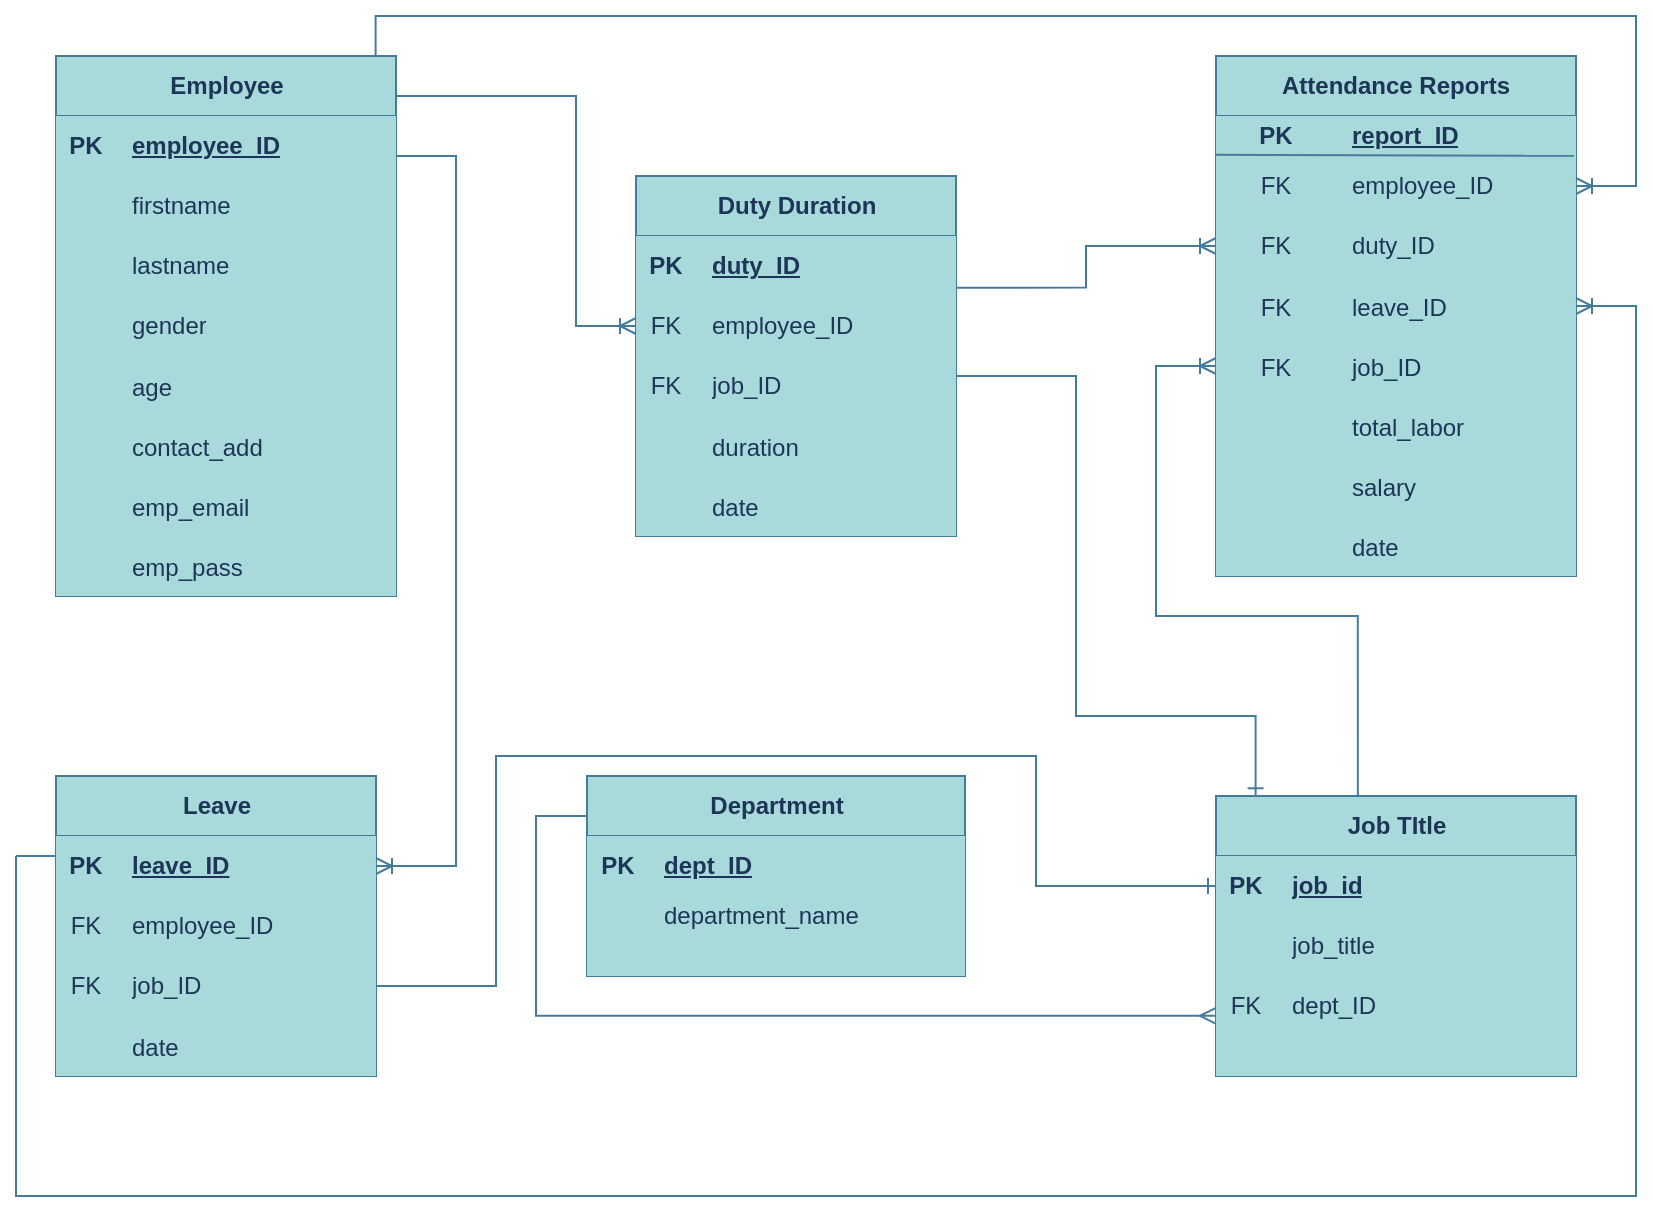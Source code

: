 <mxfile version="23.1.5" type="github">
  <diagram id="R2lEEEUBdFMjLlhIrx00" name="Page-1">
    <mxGraphModel dx="1290" dy="557" grid="1" gridSize="10" guides="1" tooltips="1" connect="1" arrows="1" fold="1" page="1" pageScale="1" pageWidth="850" pageHeight="1100" math="0" shadow="0" extFonts="Permanent Marker^https://fonts.googleapis.com/css?family=Permanent+Marker">
      <root>
        <mxCell id="0" />
        <mxCell id="1" parent="0" />
        <mxCell id="R7PA764vLQKFZpUxYxBT-1" value="Employee" style="shape=table;startSize=30;container=1;collapsible=1;childLayout=tableLayout;fixedRows=1;rowLines=0;fontStyle=1;align=center;resizeLast=1;html=1;fillColor=#A8DADC;strokeColor=#457B9D;labelBackgroundColor=none;fontColor=#1D3557;rounded=0;" parent="1" vertex="1">
          <mxGeometry x="40" y="80" width="170" height="270" as="geometry" />
        </mxCell>
        <mxCell id="R7PA764vLQKFZpUxYxBT-2" value="" style="shape=tableRow;horizontal=0;startSize=0;swimlaneHead=0;swimlaneBody=0;fillColor=#A8DADC;collapsible=0;dropTarget=0;points=[[0,0.5],[1,0.5]];portConstraint=eastwest;top=0;left=0;right=0;bottom=1;strokeColor=#457B9D;labelBackgroundColor=none;fontColor=#1D3557;rounded=0;" parent="R7PA764vLQKFZpUxYxBT-1" vertex="1">
          <mxGeometry y="30" width="170" height="30" as="geometry" />
        </mxCell>
        <mxCell id="R7PA764vLQKFZpUxYxBT-3" value="PK" style="shape=partialRectangle;connectable=0;fillColor=#A8DADC;top=0;left=0;bottom=0;right=0;fontStyle=1;overflow=hidden;whiteSpace=wrap;html=1;strokeColor=#457B9D;labelBackgroundColor=none;fontColor=#1D3557;rounded=0;" parent="R7PA764vLQKFZpUxYxBT-2" vertex="1">
          <mxGeometry width="30" height="30" as="geometry">
            <mxRectangle width="30" height="30" as="alternateBounds" />
          </mxGeometry>
        </mxCell>
        <mxCell id="R7PA764vLQKFZpUxYxBT-4" value="employee_ID" style="shape=partialRectangle;connectable=0;fillColor=#A8DADC;top=0;left=0;bottom=0;right=0;align=left;spacingLeft=6;fontStyle=5;overflow=hidden;whiteSpace=wrap;html=1;strokeColor=#457B9D;labelBackgroundColor=none;fontColor=#1D3557;rounded=0;" parent="R7PA764vLQKFZpUxYxBT-2" vertex="1">
          <mxGeometry x="30" width="140" height="30" as="geometry">
            <mxRectangle width="140" height="30" as="alternateBounds" />
          </mxGeometry>
        </mxCell>
        <mxCell id="R7PA764vLQKFZpUxYxBT-5" value="" style="shape=tableRow;horizontal=0;startSize=0;swimlaneHead=0;swimlaneBody=0;fillColor=#A8DADC;collapsible=0;dropTarget=0;points=[[0,0.5],[1,0.5]];portConstraint=eastwest;top=0;left=0;right=0;bottom=0;strokeColor=#457B9D;labelBackgroundColor=none;fontColor=#1D3557;rounded=0;" parent="R7PA764vLQKFZpUxYxBT-1" vertex="1">
          <mxGeometry y="60" width="170" height="30" as="geometry" />
        </mxCell>
        <mxCell id="R7PA764vLQKFZpUxYxBT-6" value="" style="shape=partialRectangle;connectable=0;fillColor=#A8DADC;top=0;left=0;bottom=0;right=0;editable=1;overflow=hidden;whiteSpace=wrap;html=1;strokeColor=#457B9D;labelBackgroundColor=none;fontColor=#1D3557;rounded=0;" parent="R7PA764vLQKFZpUxYxBT-5" vertex="1">
          <mxGeometry width="30" height="30" as="geometry">
            <mxRectangle width="30" height="30" as="alternateBounds" />
          </mxGeometry>
        </mxCell>
        <mxCell id="R7PA764vLQKFZpUxYxBT-7" value="firstname" style="shape=partialRectangle;connectable=0;fillColor=#A8DADC;top=0;left=0;bottom=0;right=0;align=left;spacingLeft=6;overflow=hidden;whiteSpace=wrap;html=1;strokeColor=#457B9D;labelBackgroundColor=none;fontColor=#1D3557;rounded=0;" parent="R7PA764vLQKFZpUxYxBT-5" vertex="1">
          <mxGeometry x="30" width="140" height="30" as="geometry">
            <mxRectangle width="140" height="30" as="alternateBounds" />
          </mxGeometry>
        </mxCell>
        <mxCell id="R7PA764vLQKFZpUxYxBT-8" value="" style="shape=tableRow;horizontal=0;startSize=0;swimlaneHead=0;swimlaneBody=0;fillColor=#A8DADC;collapsible=0;dropTarget=0;points=[[0,0.5],[1,0.5]];portConstraint=eastwest;top=0;left=0;right=0;bottom=0;strokeColor=#457B9D;labelBackgroundColor=none;fontColor=#1D3557;rounded=0;" parent="R7PA764vLQKFZpUxYxBT-1" vertex="1">
          <mxGeometry y="90" width="170" height="30" as="geometry" />
        </mxCell>
        <mxCell id="R7PA764vLQKFZpUxYxBT-9" value="" style="shape=partialRectangle;connectable=0;fillColor=#A8DADC;top=0;left=0;bottom=0;right=0;editable=1;overflow=hidden;whiteSpace=wrap;html=1;strokeColor=#457B9D;labelBackgroundColor=none;fontColor=#1D3557;rounded=0;" parent="R7PA764vLQKFZpUxYxBT-8" vertex="1">
          <mxGeometry width="30" height="30" as="geometry">
            <mxRectangle width="30" height="30" as="alternateBounds" />
          </mxGeometry>
        </mxCell>
        <mxCell id="R7PA764vLQKFZpUxYxBT-10" value="lastname" style="shape=partialRectangle;connectable=0;fillColor=#A8DADC;top=0;left=0;bottom=0;right=0;align=left;spacingLeft=6;overflow=hidden;whiteSpace=wrap;html=1;strokeColor=#457B9D;labelBackgroundColor=none;fontColor=#1D3557;rounded=0;" parent="R7PA764vLQKFZpUxYxBT-8" vertex="1">
          <mxGeometry x="30" width="140" height="30" as="geometry">
            <mxRectangle width="140" height="30" as="alternateBounds" />
          </mxGeometry>
        </mxCell>
        <mxCell id="R7PA764vLQKFZpUxYxBT-11" value="" style="shape=tableRow;horizontal=0;startSize=0;swimlaneHead=0;swimlaneBody=0;fillColor=#A8DADC;collapsible=0;dropTarget=0;points=[[0,0.5],[1,0.5]];portConstraint=eastwest;top=0;left=0;right=0;bottom=0;strokeColor=#457B9D;labelBackgroundColor=none;fontColor=#1D3557;rounded=0;" parent="R7PA764vLQKFZpUxYxBT-1" vertex="1">
          <mxGeometry y="120" width="170" height="30" as="geometry" />
        </mxCell>
        <mxCell id="R7PA764vLQKFZpUxYxBT-12" value="&lt;br&gt;&lt;br&gt;&lt;br&gt;" style="shape=partialRectangle;connectable=0;fillColor=#A8DADC;top=0;left=0;bottom=0;right=0;editable=1;overflow=hidden;whiteSpace=wrap;html=1;strokeColor=#457B9D;labelBackgroundColor=none;fontColor=#1D3557;rounded=0;" parent="R7PA764vLQKFZpUxYxBT-11" vertex="1">
          <mxGeometry width="30" height="30" as="geometry">
            <mxRectangle width="30" height="30" as="alternateBounds" />
          </mxGeometry>
        </mxCell>
        <mxCell id="R7PA764vLQKFZpUxYxBT-13" value="gender" style="shape=partialRectangle;connectable=0;fillColor=#A8DADC;top=0;left=0;bottom=0;right=0;align=left;spacingLeft=6;overflow=hidden;whiteSpace=wrap;html=1;strokeColor=#457B9D;labelBackgroundColor=none;fontColor=#1D3557;rounded=0;" parent="R7PA764vLQKFZpUxYxBT-11" vertex="1">
          <mxGeometry x="30" width="140" height="30" as="geometry">
            <mxRectangle width="140" height="30" as="alternateBounds" />
          </mxGeometry>
        </mxCell>
        <mxCell id="R7PA764vLQKFZpUxYxBT-15" value="" style="shape=tableRow;horizontal=0;startSize=0;swimlaneHead=0;swimlaneBody=0;fillColor=#A8DADC;collapsible=0;dropTarget=0;points=[[0,0.5],[1,0.5]];portConstraint=eastwest;top=0;left=0;right=0;bottom=0;strokeColor=#457B9D;labelBackgroundColor=none;fontColor=#1D3557;rounded=0;" parent="R7PA764vLQKFZpUxYxBT-1" vertex="1">
          <mxGeometry y="150" width="170" height="30" as="geometry" />
        </mxCell>
        <mxCell id="R7PA764vLQKFZpUxYxBT-16" value="" style="shape=partialRectangle;connectable=0;fillColor=#A8DADC;top=0;left=0;bottom=0;right=0;editable=1;overflow=hidden;strokeColor=#457B9D;labelBackgroundColor=none;fontColor=#1D3557;rounded=0;" parent="R7PA764vLQKFZpUxYxBT-15" vertex="1">
          <mxGeometry width="30" height="30" as="geometry">
            <mxRectangle width="30" height="30" as="alternateBounds" />
          </mxGeometry>
        </mxCell>
        <mxCell id="R7PA764vLQKFZpUxYxBT-17" value="age" style="shape=partialRectangle;connectable=0;fillColor=#A8DADC;top=0;left=0;bottom=0;right=0;align=left;spacingLeft=6;overflow=hidden;strokeColor=#457B9D;labelBackgroundColor=none;fontColor=#1D3557;rounded=0;" parent="R7PA764vLQKFZpUxYxBT-15" vertex="1">
          <mxGeometry x="30" width="140" height="30" as="geometry">
            <mxRectangle width="140" height="30" as="alternateBounds" />
          </mxGeometry>
        </mxCell>
        <mxCell id="R7PA764vLQKFZpUxYxBT-19" value="" style="shape=tableRow;horizontal=0;startSize=0;swimlaneHead=0;swimlaneBody=0;fillColor=#A8DADC;collapsible=0;dropTarget=0;points=[[0,0.5],[1,0.5]];portConstraint=eastwest;top=0;left=0;right=0;bottom=0;strokeColor=#457B9D;labelBackgroundColor=none;fontColor=#1D3557;rounded=0;" parent="R7PA764vLQKFZpUxYxBT-1" vertex="1">
          <mxGeometry y="180" width="170" height="30" as="geometry" />
        </mxCell>
        <mxCell id="R7PA764vLQKFZpUxYxBT-20" value="" style="shape=partialRectangle;connectable=0;fillColor=#A8DADC;top=0;left=0;bottom=0;right=0;editable=1;overflow=hidden;strokeColor=#457B9D;labelBackgroundColor=none;fontColor=#1D3557;rounded=0;" parent="R7PA764vLQKFZpUxYxBT-19" vertex="1">
          <mxGeometry width="30" height="30" as="geometry">
            <mxRectangle width="30" height="30" as="alternateBounds" />
          </mxGeometry>
        </mxCell>
        <mxCell id="R7PA764vLQKFZpUxYxBT-21" value="contact_add" style="shape=partialRectangle;connectable=0;fillColor=#A8DADC;top=0;left=0;bottom=0;right=0;align=left;spacingLeft=6;overflow=hidden;strokeColor=#457B9D;labelBackgroundColor=none;fontColor=#1D3557;rounded=0;" parent="R7PA764vLQKFZpUxYxBT-19" vertex="1">
          <mxGeometry x="30" width="140" height="30" as="geometry">
            <mxRectangle width="140" height="30" as="alternateBounds" />
          </mxGeometry>
        </mxCell>
        <mxCell id="R7PA764vLQKFZpUxYxBT-27" value="" style="shape=tableRow;horizontal=0;startSize=0;swimlaneHead=0;swimlaneBody=0;fillColor=#A8DADC;collapsible=0;dropTarget=0;points=[[0,0.5],[1,0.5]];portConstraint=eastwest;top=0;left=0;right=0;bottom=0;strokeColor=#457B9D;labelBackgroundColor=none;fontColor=#1D3557;rounded=0;" parent="R7PA764vLQKFZpUxYxBT-1" vertex="1">
          <mxGeometry y="210" width="170" height="30" as="geometry" />
        </mxCell>
        <mxCell id="R7PA764vLQKFZpUxYxBT-28" value="" style="shape=partialRectangle;connectable=0;fillColor=#A8DADC;top=0;left=0;bottom=0;right=0;editable=1;overflow=hidden;strokeColor=#457B9D;labelBackgroundColor=none;fontColor=#1D3557;rounded=0;" parent="R7PA764vLQKFZpUxYxBT-27" vertex="1">
          <mxGeometry width="30" height="30" as="geometry">
            <mxRectangle width="30" height="30" as="alternateBounds" />
          </mxGeometry>
        </mxCell>
        <mxCell id="R7PA764vLQKFZpUxYxBT-29" value="emp_email" style="shape=partialRectangle;connectable=0;fillColor=#A8DADC;top=0;left=0;bottom=0;right=0;align=left;spacingLeft=6;overflow=hidden;strokeColor=#457B9D;labelBackgroundColor=none;fontColor=#1D3557;rounded=0;" parent="R7PA764vLQKFZpUxYxBT-27" vertex="1">
          <mxGeometry x="30" width="140" height="30" as="geometry">
            <mxRectangle width="140" height="30" as="alternateBounds" />
          </mxGeometry>
        </mxCell>
        <mxCell id="R7PA764vLQKFZpUxYxBT-31" value="" style="shape=tableRow;horizontal=0;startSize=0;swimlaneHead=0;swimlaneBody=0;fillColor=#A8DADC;collapsible=0;dropTarget=0;points=[[0,0.5],[1,0.5]];portConstraint=eastwest;top=0;left=0;right=0;bottom=0;strokeColor=#457B9D;labelBackgroundColor=none;fontColor=#1D3557;rounded=0;" parent="R7PA764vLQKFZpUxYxBT-1" vertex="1">
          <mxGeometry y="240" width="170" height="30" as="geometry" />
        </mxCell>
        <mxCell id="R7PA764vLQKFZpUxYxBT-32" value="" style="shape=partialRectangle;connectable=0;fillColor=#A8DADC;top=0;left=0;bottom=0;right=0;editable=1;overflow=hidden;strokeColor=#457B9D;labelBackgroundColor=none;fontColor=#1D3557;rounded=0;" parent="R7PA764vLQKFZpUxYxBT-31" vertex="1">
          <mxGeometry width="30" height="30" as="geometry">
            <mxRectangle width="30" height="30" as="alternateBounds" />
          </mxGeometry>
        </mxCell>
        <mxCell id="R7PA764vLQKFZpUxYxBT-33" value="emp_pass" style="shape=partialRectangle;connectable=0;fillColor=#A8DADC;top=0;left=0;bottom=0;right=0;align=left;spacingLeft=6;overflow=hidden;strokeColor=#457B9D;labelBackgroundColor=none;fontColor=#1D3557;rounded=0;" parent="R7PA764vLQKFZpUxYxBT-31" vertex="1">
          <mxGeometry x="30" width="140" height="30" as="geometry">
            <mxRectangle width="140" height="30" as="alternateBounds" />
          </mxGeometry>
        </mxCell>
        <mxCell id="R7PA764vLQKFZpUxYxBT-34" value="Attendance Reports" style="shape=table;startSize=30;container=1;collapsible=1;childLayout=tableLayout;fixedRows=1;rowLines=0;fontStyle=1;align=center;resizeLast=1;html=1;whiteSpace=wrap;fillColor=#A8DADC;strokeColor=#457B9D;labelBackgroundColor=none;fontColor=#1D3557;rounded=0;" parent="1" vertex="1">
          <mxGeometry x="620" y="80" width="180" height="260" as="geometry" />
        </mxCell>
        <mxCell id="R7PA764vLQKFZpUxYxBT-35" value="" style="shape=tableRow;horizontal=0;startSize=0;swimlaneHead=0;swimlaneBody=0;fillColor=#A8DADC;collapsible=0;dropTarget=0;points=[[0,0.5],[1,0.5]];portConstraint=eastwest;top=0;left=0;right=0;bottom=0;html=1;strokeColor=#457B9D;labelBackgroundColor=none;fontColor=#1D3557;rounded=0;" parent="R7PA764vLQKFZpUxYxBT-34" vertex="1">
          <mxGeometry y="30" width="180" height="20" as="geometry" />
        </mxCell>
        <mxCell id="R7PA764vLQKFZpUxYxBT-36" value="PK" style="shape=partialRectangle;connectable=0;fillColor=#A8DADC;top=0;left=0;bottom=0;right=0;fontStyle=1;overflow=hidden;html=1;whiteSpace=wrap;strokeColor=#457B9D;labelBackgroundColor=none;fontColor=#1D3557;rounded=0;" parent="R7PA764vLQKFZpUxYxBT-35" vertex="1">
          <mxGeometry width="60" height="20" as="geometry">
            <mxRectangle width="60" height="20" as="alternateBounds" />
          </mxGeometry>
        </mxCell>
        <mxCell id="R7PA764vLQKFZpUxYxBT-37" value="report_ID" style="shape=partialRectangle;connectable=0;fillColor=#A8DADC;top=0;left=0;bottom=0;right=0;align=left;spacingLeft=6;fontStyle=5;overflow=hidden;html=1;whiteSpace=wrap;strokeColor=#457B9D;labelBackgroundColor=none;fontColor=#1D3557;rounded=0;" parent="R7PA764vLQKFZpUxYxBT-35" vertex="1">
          <mxGeometry x="60" width="120" height="20" as="geometry">
            <mxRectangle width="120" height="20" as="alternateBounds" />
          </mxGeometry>
        </mxCell>
        <mxCell id="R7PA764vLQKFZpUxYxBT-41" value="" style="shape=tableRow;horizontal=0;startSize=0;swimlaneHead=0;swimlaneBody=0;fillColor=#A8DADC;collapsible=0;dropTarget=0;points=[[0,0.5],[1,0.5]];portConstraint=eastwest;top=0;left=0;right=0;bottom=0;html=1;strokeColor=#457B9D;labelBackgroundColor=none;fontColor=#1D3557;rounded=0;" parent="R7PA764vLQKFZpUxYxBT-34" vertex="1">
          <mxGeometry y="50" width="180" height="30" as="geometry" />
        </mxCell>
        <mxCell id="R7PA764vLQKFZpUxYxBT-42" value="FK" style="shape=partialRectangle;connectable=0;fillColor=#A8DADC;top=0;left=0;bottom=0;right=0;editable=1;overflow=hidden;html=1;whiteSpace=wrap;strokeColor=#457B9D;labelBackgroundColor=none;fontColor=#1D3557;rounded=0;" parent="R7PA764vLQKFZpUxYxBT-41" vertex="1">
          <mxGeometry width="60" height="30" as="geometry">
            <mxRectangle width="60" height="30" as="alternateBounds" />
          </mxGeometry>
        </mxCell>
        <mxCell id="R7PA764vLQKFZpUxYxBT-43" value="employee_ID" style="shape=partialRectangle;connectable=0;fillColor=#A8DADC;top=0;left=0;bottom=0;right=0;align=left;spacingLeft=6;overflow=hidden;html=1;whiteSpace=wrap;strokeColor=#457B9D;labelBackgroundColor=none;fontColor=#1D3557;rounded=0;" parent="R7PA764vLQKFZpUxYxBT-41" vertex="1">
          <mxGeometry x="60" width="120" height="30" as="geometry">
            <mxRectangle width="120" height="30" as="alternateBounds" />
          </mxGeometry>
        </mxCell>
        <mxCell id="R7PA764vLQKFZpUxYxBT-44" value="" style="shape=tableRow;horizontal=0;startSize=0;swimlaneHead=0;swimlaneBody=0;fillColor=#A8DADC;collapsible=0;dropTarget=0;points=[[0,0.5],[1,0.5]];portConstraint=eastwest;top=0;left=0;right=0;bottom=0;html=1;strokeColor=#457B9D;labelBackgroundColor=none;fontColor=#1D3557;rounded=0;" parent="R7PA764vLQKFZpUxYxBT-34" vertex="1">
          <mxGeometry y="80" width="180" height="30" as="geometry" />
        </mxCell>
        <mxCell id="R7PA764vLQKFZpUxYxBT-45" value="FK" style="shape=partialRectangle;connectable=0;fillColor=#A8DADC;top=0;left=0;bottom=0;right=0;editable=1;overflow=hidden;html=1;whiteSpace=wrap;strokeColor=#457B9D;labelBackgroundColor=none;fontColor=#1D3557;rounded=0;" parent="R7PA764vLQKFZpUxYxBT-44" vertex="1">
          <mxGeometry width="60" height="30" as="geometry">
            <mxRectangle width="60" height="30" as="alternateBounds" />
          </mxGeometry>
        </mxCell>
        <mxCell id="R7PA764vLQKFZpUxYxBT-46" value="duty_ID" style="shape=partialRectangle;connectable=0;fillColor=#A8DADC;top=0;left=0;bottom=0;right=0;align=left;spacingLeft=6;overflow=hidden;html=1;whiteSpace=wrap;strokeColor=#457B9D;labelBackgroundColor=none;fontColor=#1D3557;rounded=0;" parent="R7PA764vLQKFZpUxYxBT-44" vertex="1">
          <mxGeometry x="60" width="120" height="30" as="geometry">
            <mxRectangle width="120" height="30" as="alternateBounds" />
          </mxGeometry>
        </mxCell>
        <mxCell id="R7PA764vLQKFZpUxYxBT-47" value="" style="endArrow=none;html=1;rounded=0;exitX=-0.002;exitY=-0.02;exitDx=0;exitDy=0;exitPerimeter=0;entryX=0.994;entryY=-0.003;entryDx=0;entryDy=0;entryPerimeter=0;fillColor=#A8DADC;strokeColor=#457B9D;labelBackgroundColor=none;fontColor=default;" parent="R7PA764vLQKFZpUxYxBT-34" source="R7PA764vLQKFZpUxYxBT-41" target="R7PA764vLQKFZpUxYxBT-41" edge="1">
          <mxGeometry width="50" height="50" relative="1" as="geometry">
            <mxPoint x="65" y="80" as="sourcePoint" />
            <mxPoint x="179" y="51" as="targetPoint" />
          </mxGeometry>
        </mxCell>
        <mxCell id="R7PA764vLQKFZpUxYxBT-53" value="" style="shape=tableRow;horizontal=0;startSize=0;swimlaneHead=0;swimlaneBody=0;fillColor=#A8DADC;collapsible=0;dropTarget=0;points=[[0,0.5],[1,0.5]];portConstraint=eastwest;top=0;left=0;right=0;bottom=0;strokeColor=#457B9D;labelBackgroundColor=none;fontColor=#1D3557;rounded=0;" parent="R7PA764vLQKFZpUxYxBT-34" vertex="1">
          <mxGeometry y="110" width="180" height="30" as="geometry" />
        </mxCell>
        <mxCell id="R7PA764vLQKFZpUxYxBT-54" value="FK" style="shape=partialRectangle;connectable=0;fillColor=#A8DADC;top=0;left=0;bottom=0;right=0;editable=1;overflow=hidden;strokeColor=#457B9D;labelBackgroundColor=none;fontColor=#1D3557;rounded=0;" parent="R7PA764vLQKFZpUxYxBT-53" vertex="1">
          <mxGeometry width="60" height="30" as="geometry">
            <mxRectangle width="60" height="30" as="alternateBounds" />
          </mxGeometry>
        </mxCell>
        <mxCell id="R7PA764vLQKFZpUxYxBT-55" value="leave_ID" style="shape=partialRectangle;connectable=0;fillColor=#A8DADC;top=0;left=0;bottom=0;right=0;align=left;spacingLeft=6;overflow=hidden;strokeColor=#457B9D;labelBackgroundColor=none;fontColor=#1D3557;rounded=0;" parent="R7PA764vLQKFZpUxYxBT-53" vertex="1">
          <mxGeometry x="60" width="120" height="30" as="geometry">
            <mxRectangle width="120" height="30" as="alternateBounds" />
          </mxGeometry>
        </mxCell>
        <mxCell id="R7PA764vLQKFZpUxYxBT-49" value="" style="shape=tableRow;horizontal=0;startSize=0;swimlaneHead=0;swimlaneBody=0;fillColor=#A8DADC;collapsible=0;dropTarget=0;points=[[0,0.5],[1,0.5]];portConstraint=eastwest;top=0;left=0;right=0;bottom=0;strokeColor=#457B9D;labelBackgroundColor=none;fontColor=#1D3557;rounded=0;" parent="R7PA764vLQKFZpUxYxBT-34" vertex="1">
          <mxGeometry y="140" width="180" height="30" as="geometry" />
        </mxCell>
        <mxCell id="R7PA764vLQKFZpUxYxBT-50" value="FK" style="shape=partialRectangle;connectable=0;fillColor=#A8DADC;top=0;left=0;bottom=0;right=0;editable=1;overflow=hidden;strokeColor=#457B9D;labelBackgroundColor=none;fontColor=#1D3557;rounded=0;" parent="R7PA764vLQKFZpUxYxBT-49" vertex="1">
          <mxGeometry width="60" height="30" as="geometry">
            <mxRectangle width="60" height="30" as="alternateBounds" />
          </mxGeometry>
        </mxCell>
        <mxCell id="R7PA764vLQKFZpUxYxBT-51" value="job_ID" style="shape=partialRectangle;connectable=0;fillColor=#A8DADC;top=0;left=0;bottom=0;right=0;align=left;spacingLeft=6;overflow=hidden;strokeColor=#457B9D;labelBackgroundColor=none;fontColor=#1D3557;rounded=0;" parent="R7PA764vLQKFZpUxYxBT-49" vertex="1">
          <mxGeometry x="60" width="120" height="30" as="geometry">
            <mxRectangle width="120" height="30" as="alternateBounds" />
          </mxGeometry>
        </mxCell>
        <mxCell id="R7PA764vLQKFZpUxYxBT-57" value="" style="shape=tableRow;horizontal=0;startSize=0;swimlaneHead=0;swimlaneBody=0;fillColor=#A8DADC;collapsible=0;dropTarget=0;points=[[0,0.5],[1,0.5]];portConstraint=eastwest;top=0;left=0;right=0;bottom=0;strokeColor=#457B9D;labelBackgroundColor=none;fontColor=#1D3557;rounded=0;" parent="R7PA764vLQKFZpUxYxBT-34" vertex="1">
          <mxGeometry y="170" width="180" height="30" as="geometry" />
        </mxCell>
        <mxCell id="R7PA764vLQKFZpUxYxBT-58" value="" style="shape=partialRectangle;connectable=0;fillColor=#A8DADC;top=0;left=0;bottom=0;right=0;editable=1;overflow=hidden;strokeColor=#457B9D;labelBackgroundColor=none;fontColor=#1D3557;rounded=0;" parent="R7PA764vLQKFZpUxYxBT-57" vertex="1">
          <mxGeometry width="60" height="30" as="geometry">
            <mxRectangle width="60" height="30" as="alternateBounds" />
          </mxGeometry>
        </mxCell>
        <mxCell id="R7PA764vLQKFZpUxYxBT-59" value="total_labor" style="shape=partialRectangle;connectable=0;fillColor=#A8DADC;top=0;left=0;bottom=0;right=0;align=left;spacingLeft=6;overflow=hidden;strokeColor=#457B9D;labelBackgroundColor=none;fontColor=#1D3557;rounded=0;" parent="R7PA764vLQKFZpUxYxBT-57" vertex="1">
          <mxGeometry x="60" width="120" height="30" as="geometry">
            <mxRectangle width="120" height="30" as="alternateBounds" />
          </mxGeometry>
        </mxCell>
        <mxCell id="R7PA764vLQKFZpUxYxBT-61" value="" style="shape=tableRow;horizontal=0;startSize=0;swimlaneHead=0;swimlaneBody=0;fillColor=#A8DADC;collapsible=0;dropTarget=0;points=[[0,0.5],[1,0.5]];portConstraint=eastwest;top=0;left=0;right=0;bottom=0;strokeColor=#457B9D;labelBackgroundColor=none;fontColor=#1D3557;rounded=0;" parent="R7PA764vLQKFZpUxYxBT-34" vertex="1">
          <mxGeometry y="200" width="180" height="30" as="geometry" />
        </mxCell>
        <mxCell id="R7PA764vLQKFZpUxYxBT-62" value="" style="shape=partialRectangle;connectable=0;fillColor=#A8DADC;top=0;left=0;bottom=0;right=0;editable=1;overflow=hidden;strokeColor=#457B9D;labelBackgroundColor=none;fontColor=#1D3557;rounded=0;" parent="R7PA764vLQKFZpUxYxBT-61" vertex="1">
          <mxGeometry width="60" height="30" as="geometry">
            <mxRectangle width="60" height="30" as="alternateBounds" />
          </mxGeometry>
        </mxCell>
        <mxCell id="R7PA764vLQKFZpUxYxBT-63" value="salary" style="shape=partialRectangle;connectable=0;fillColor=#A8DADC;top=0;left=0;bottom=0;right=0;align=left;spacingLeft=6;overflow=hidden;strokeColor=#457B9D;labelBackgroundColor=none;fontColor=#1D3557;rounded=0;" parent="R7PA764vLQKFZpUxYxBT-61" vertex="1">
          <mxGeometry x="60" width="120" height="30" as="geometry">
            <mxRectangle width="120" height="30" as="alternateBounds" />
          </mxGeometry>
        </mxCell>
        <mxCell id="R7PA764vLQKFZpUxYxBT-65" value="" style="shape=tableRow;horizontal=0;startSize=0;swimlaneHead=0;swimlaneBody=0;fillColor=#A8DADC;collapsible=0;dropTarget=0;points=[[0,0.5],[1,0.5]];portConstraint=eastwest;top=0;left=0;right=0;bottom=0;strokeColor=#457B9D;labelBackgroundColor=none;fontColor=#1D3557;rounded=0;" parent="R7PA764vLQKFZpUxYxBT-34" vertex="1">
          <mxGeometry y="230" width="180" height="30" as="geometry" />
        </mxCell>
        <mxCell id="R7PA764vLQKFZpUxYxBT-66" value="" style="shape=partialRectangle;connectable=0;fillColor=#A8DADC;top=0;left=0;bottom=0;right=0;editable=1;overflow=hidden;strokeColor=#457B9D;labelBackgroundColor=none;fontColor=#1D3557;rounded=0;" parent="R7PA764vLQKFZpUxYxBT-65" vertex="1">
          <mxGeometry width="60" height="30" as="geometry">
            <mxRectangle width="60" height="30" as="alternateBounds" />
          </mxGeometry>
        </mxCell>
        <mxCell id="R7PA764vLQKFZpUxYxBT-67" value="date" style="shape=partialRectangle;connectable=0;fillColor=#A8DADC;top=0;left=0;bottom=0;right=0;align=left;spacingLeft=6;overflow=hidden;strokeColor=#457B9D;labelBackgroundColor=none;fontColor=#1D3557;rounded=0;" parent="R7PA764vLQKFZpUxYxBT-65" vertex="1">
          <mxGeometry x="60" width="120" height="30" as="geometry">
            <mxRectangle width="120" height="30" as="alternateBounds" />
          </mxGeometry>
        </mxCell>
        <mxCell id="R7PA764vLQKFZpUxYxBT-84" value="Job TItle" style="shape=table;startSize=30;container=1;collapsible=1;childLayout=tableLayout;fixedRows=1;rowLines=0;fontStyle=1;align=center;resizeLast=1;html=1;fillColor=#A8DADC;strokeColor=#457B9D;labelBackgroundColor=none;fontColor=#1D3557;rounded=0;" parent="1" vertex="1">
          <mxGeometry x="620" y="450" width="180" height="140" as="geometry" />
        </mxCell>
        <mxCell id="R7PA764vLQKFZpUxYxBT-85" value="" style="shape=tableRow;horizontal=0;startSize=0;swimlaneHead=0;swimlaneBody=0;fillColor=#A8DADC;collapsible=0;dropTarget=0;points=[[0,0.5],[1,0.5]];portConstraint=eastwest;top=0;left=0;right=0;bottom=1;strokeColor=#457B9D;labelBackgroundColor=none;fontColor=#1D3557;rounded=0;" parent="R7PA764vLQKFZpUxYxBT-84" vertex="1">
          <mxGeometry y="30" width="180" height="30" as="geometry" />
        </mxCell>
        <mxCell id="R7PA764vLQKFZpUxYxBT-86" value="PK" style="shape=partialRectangle;connectable=0;fillColor=#A8DADC;top=0;left=0;bottom=0;right=0;fontStyle=1;overflow=hidden;whiteSpace=wrap;html=1;strokeColor=#457B9D;labelBackgroundColor=none;fontColor=#1D3557;rounded=0;" parent="R7PA764vLQKFZpUxYxBT-85" vertex="1">
          <mxGeometry width="30" height="30" as="geometry">
            <mxRectangle width="30" height="30" as="alternateBounds" />
          </mxGeometry>
        </mxCell>
        <mxCell id="R7PA764vLQKFZpUxYxBT-87" value="job_id" style="shape=partialRectangle;connectable=0;fillColor=#A8DADC;top=0;left=0;bottom=0;right=0;align=left;spacingLeft=6;fontStyle=5;overflow=hidden;whiteSpace=wrap;html=1;strokeColor=#457B9D;labelBackgroundColor=none;fontColor=#1D3557;rounded=0;" parent="R7PA764vLQKFZpUxYxBT-85" vertex="1">
          <mxGeometry x="30" width="150" height="30" as="geometry">
            <mxRectangle width="150" height="30" as="alternateBounds" />
          </mxGeometry>
        </mxCell>
        <mxCell id="R7PA764vLQKFZpUxYxBT-88" value="" style="shape=tableRow;horizontal=0;startSize=0;swimlaneHead=0;swimlaneBody=0;fillColor=#A8DADC;collapsible=0;dropTarget=0;points=[[0,0.5],[1,0.5]];portConstraint=eastwest;top=0;left=0;right=0;bottom=0;strokeColor=#457B9D;labelBackgroundColor=none;fontColor=#1D3557;rounded=0;" parent="R7PA764vLQKFZpUxYxBT-84" vertex="1">
          <mxGeometry y="60" width="180" height="30" as="geometry" />
        </mxCell>
        <mxCell id="R7PA764vLQKFZpUxYxBT-89" value="" style="shape=partialRectangle;connectable=0;fillColor=#A8DADC;top=0;left=0;bottom=0;right=0;editable=1;overflow=hidden;whiteSpace=wrap;html=1;strokeColor=#457B9D;labelBackgroundColor=none;fontColor=#1D3557;rounded=0;" parent="R7PA764vLQKFZpUxYxBT-88" vertex="1">
          <mxGeometry width="30" height="30" as="geometry">
            <mxRectangle width="30" height="30" as="alternateBounds" />
          </mxGeometry>
        </mxCell>
        <mxCell id="R7PA764vLQKFZpUxYxBT-90" value="job_title" style="shape=partialRectangle;connectable=0;fillColor=#A8DADC;top=0;left=0;bottom=0;right=0;align=left;spacingLeft=6;overflow=hidden;whiteSpace=wrap;html=1;strokeColor=#457B9D;labelBackgroundColor=none;fontColor=#1D3557;rounded=0;" parent="R7PA764vLQKFZpUxYxBT-88" vertex="1">
          <mxGeometry x="30" width="150" height="30" as="geometry">
            <mxRectangle width="150" height="30" as="alternateBounds" />
          </mxGeometry>
        </mxCell>
        <mxCell id="R7PA764vLQKFZpUxYxBT-91" value="" style="shape=tableRow;horizontal=0;startSize=0;swimlaneHead=0;swimlaneBody=0;fillColor=#A8DADC;collapsible=0;dropTarget=0;points=[[0,0.5],[1,0.5]];portConstraint=eastwest;top=0;left=0;right=0;bottom=0;strokeColor=#457B9D;labelBackgroundColor=none;fontColor=#1D3557;rounded=0;" parent="R7PA764vLQKFZpUxYxBT-84" vertex="1">
          <mxGeometry y="90" width="180" height="30" as="geometry" />
        </mxCell>
        <mxCell id="R7PA764vLQKFZpUxYxBT-92" value="FK" style="shape=partialRectangle;connectable=0;fillColor=#A8DADC;top=0;left=0;bottom=0;right=0;editable=1;overflow=hidden;whiteSpace=wrap;html=1;strokeColor=#457B9D;labelBackgroundColor=none;fontColor=#1D3557;rounded=0;" parent="R7PA764vLQKFZpUxYxBT-91" vertex="1">
          <mxGeometry width="30" height="30" as="geometry">
            <mxRectangle width="30" height="30" as="alternateBounds" />
          </mxGeometry>
        </mxCell>
        <mxCell id="R7PA764vLQKFZpUxYxBT-93" value="dept_ID" style="shape=partialRectangle;connectable=0;fillColor=#A8DADC;top=0;left=0;bottom=0;right=0;align=left;spacingLeft=6;overflow=hidden;whiteSpace=wrap;html=1;strokeColor=#457B9D;labelBackgroundColor=none;fontColor=#1D3557;rounded=0;" parent="R7PA764vLQKFZpUxYxBT-91" vertex="1">
          <mxGeometry x="30" width="150" height="30" as="geometry">
            <mxRectangle width="150" height="30" as="alternateBounds" />
          </mxGeometry>
        </mxCell>
        <mxCell id="R7PA764vLQKFZpUxYxBT-94" value="" style="shape=tableRow;horizontal=0;startSize=0;swimlaneHead=0;swimlaneBody=0;fillColor=#A8DADC;collapsible=0;dropTarget=0;points=[[0,0.5],[1,0.5]];portConstraint=eastwest;top=0;left=0;right=0;bottom=0;strokeColor=#457B9D;labelBackgroundColor=none;fontColor=#1D3557;rounded=0;" parent="R7PA764vLQKFZpUxYxBT-84" vertex="1">
          <mxGeometry y="120" width="180" height="20" as="geometry" />
        </mxCell>
        <mxCell id="R7PA764vLQKFZpUxYxBT-95" value="" style="shape=partialRectangle;connectable=0;fillColor=#A8DADC;top=0;left=0;bottom=0;right=0;editable=1;overflow=hidden;whiteSpace=wrap;html=1;strokeColor=#457B9D;labelBackgroundColor=none;fontColor=#1D3557;rounded=0;" parent="R7PA764vLQKFZpUxYxBT-94" vertex="1">
          <mxGeometry width="30" height="20" as="geometry">
            <mxRectangle width="30" height="20" as="alternateBounds" />
          </mxGeometry>
        </mxCell>
        <mxCell id="R7PA764vLQKFZpUxYxBT-96" value="" style="shape=partialRectangle;connectable=0;fillColor=#A8DADC;top=0;left=0;bottom=0;right=0;align=left;spacingLeft=6;overflow=hidden;whiteSpace=wrap;html=1;strokeColor=#457B9D;labelBackgroundColor=none;fontColor=#1D3557;rounded=0;" parent="R7PA764vLQKFZpUxYxBT-94" vertex="1">
          <mxGeometry x="30" width="150" height="20" as="geometry">
            <mxRectangle width="150" height="20" as="alternateBounds" />
          </mxGeometry>
        </mxCell>
        <mxCell id="R7PA764vLQKFZpUxYxBT-116" value="Department" style="shape=table;startSize=30;container=1;collapsible=1;childLayout=tableLayout;fixedRows=1;rowLines=0;fontStyle=1;align=center;resizeLast=1;html=1;fillColor=#A8DADC;strokeColor=#457B9D;labelBackgroundColor=none;fontColor=#1D3557;rounded=0;" parent="1" vertex="1">
          <mxGeometry x="305.5" y="440" width="189" height="100" as="geometry" />
        </mxCell>
        <mxCell id="R7PA764vLQKFZpUxYxBT-117" value="" style="shape=tableRow;horizontal=0;startSize=0;swimlaneHead=0;swimlaneBody=0;fillColor=#A8DADC;collapsible=0;dropTarget=0;points=[[0,0.5],[1,0.5]];portConstraint=eastwest;top=0;left=0;right=0;bottom=1;strokeColor=#457B9D;labelBackgroundColor=none;fontColor=#1D3557;rounded=0;" parent="R7PA764vLQKFZpUxYxBT-116" vertex="1">
          <mxGeometry y="30" width="189" height="30" as="geometry" />
        </mxCell>
        <mxCell id="R7PA764vLQKFZpUxYxBT-118" value="PK" style="shape=partialRectangle;connectable=0;fillColor=#A8DADC;top=0;left=0;bottom=0;right=0;fontStyle=1;overflow=hidden;whiteSpace=wrap;html=1;strokeColor=#457B9D;labelBackgroundColor=none;fontColor=#1D3557;rounded=0;" parent="R7PA764vLQKFZpUxYxBT-117" vertex="1">
          <mxGeometry width="30" height="30" as="geometry">
            <mxRectangle width="30" height="30" as="alternateBounds" />
          </mxGeometry>
        </mxCell>
        <mxCell id="R7PA764vLQKFZpUxYxBT-119" value="dept_ID" style="shape=partialRectangle;connectable=0;fillColor=#A8DADC;top=0;left=0;bottom=0;right=0;align=left;spacingLeft=6;fontStyle=5;overflow=hidden;whiteSpace=wrap;html=1;strokeColor=#457B9D;labelBackgroundColor=none;fontColor=#1D3557;rounded=0;" parent="R7PA764vLQKFZpUxYxBT-117" vertex="1">
          <mxGeometry x="30" width="159" height="30" as="geometry">
            <mxRectangle width="159" height="30" as="alternateBounds" />
          </mxGeometry>
        </mxCell>
        <mxCell id="R7PA764vLQKFZpUxYxBT-120" value="" style="shape=tableRow;horizontal=0;startSize=0;swimlaneHead=0;swimlaneBody=0;fillColor=#A8DADC;collapsible=0;dropTarget=0;points=[[0,0.5],[1,0.5]];portConstraint=eastwest;top=0;left=0;right=0;bottom=0;strokeColor=#457B9D;labelBackgroundColor=none;fontColor=#1D3557;rounded=0;" parent="R7PA764vLQKFZpUxYxBT-116" vertex="1">
          <mxGeometry y="60" width="189" height="20" as="geometry" />
        </mxCell>
        <mxCell id="R7PA764vLQKFZpUxYxBT-121" value="" style="shape=partialRectangle;connectable=0;fillColor=#A8DADC;top=0;left=0;bottom=0;right=0;editable=1;overflow=hidden;whiteSpace=wrap;html=1;strokeColor=#457B9D;labelBackgroundColor=none;fontColor=#1D3557;rounded=0;" parent="R7PA764vLQKFZpUxYxBT-120" vertex="1">
          <mxGeometry width="30" height="20" as="geometry">
            <mxRectangle width="30" height="20" as="alternateBounds" />
          </mxGeometry>
        </mxCell>
        <mxCell id="R7PA764vLQKFZpUxYxBT-122" value="department_name" style="shape=partialRectangle;connectable=0;fillColor=#A8DADC;top=0;left=0;bottom=0;right=0;align=left;spacingLeft=6;overflow=hidden;whiteSpace=wrap;html=1;strokeColor=#457B9D;labelBackgroundColor=none;fontColor=#1D3557;rounded=0;" parent="R7PA764vLQKFZpUxYxBT-120" vertex="1">
          <mxGeometry x="30" width="159" height="20" as="geometry">
            <mxRectangle width="159" height="20" as="alternateBounds" />
          </mxGeometry>
        </mxCell>
        <mxCell id="R7PA764vLQKFZpUxYxBT-126" value="" style="shape=tableRow;horizontal=0;startSize=0;swimlaneHead=0;swimlaneBody=0;fillColor=#A8DADC;collapsible=0;dropTarget=0;points=[[0,0.5],[1,0.5]];portConstraint=eastwest;top=0;left=0;right=0;bottom=0;strokeColor=#457B9D;labelBackgroundColor=none;fontColor=#1D3557;rounded=0;" parent="R7PA764vLQKFZpUxYxBT-116" vertex="1">
          <mxGeometry y="80" width="189" height="20" as="geometry" />
        </mxCell>
        <mxCell id="R7PA764vLQKFZpUxYxBT-127" value="" style="shape=partialRectangle;connectable=0;fillColor=#A8DADC;top=0;left=0;bottom=0;right=0;editable=1;overflow=hidden;whiteSpace=wrap;html=1;strokeColor=#457B9D;labelBackgroundColor=none;fontColor=#1D3557;rounded=0;" parent="R7PA764vLQKFZpUxYxBT-126" vertex="1">
          <mxGeometry width="30" height="20" as="geometry">
            <mxRectangle width="30" height="20" as="alternateBounds" />
          </mxGeometry>
        </mxCell>
        <mxCell id="R7PA764vLQKFZpUxYxBT-128" value="" style="shape=partialRectangle;connectable=0;fillColor=#A8DADC;top=0;left=0;bottom=0;right=0;align=left;spacingLeft=6;overflow=hidden;whiteSpace=wrap;html=1;strokeColor=#457B9D;labelBackgroundColor=none;fontColor=#1D3557;rounded=0;" parent="R7PA764vLQKFZpUxYxBT-126" vertex="1">
          <mxGeometry x="30" width="159" height="20" as="geometry">
            <mxRectangle width="159" height="20" as="alternateBounds" />
          </mxGeometry>
        </mxCell>
        <mxCell id="R7PA764vLQKFZpUxYxBT-129" value="Leave" style="shape=table;startSize=30;container=1;collapsible=1;childLayout=tableLayout;fixedRows=1;rowLines=0;fontStyle=1;align=center;resizeLast=1;html=1;fillColor=#A8DADC;strokeColor=#457B9D;labelBackgroundColor=none;fontColor=#1D3557;rounded=0;" parent="1" vertex="1">
          <mxGeometry x="40" y="440" width="160" height="150" as="geometry" />
        </mxCell>
        <mxCell id="R7PA764vLQKFZpUxYxBT-130" value="" style="shape=tableRow;horizontal=0;startSize=0;swimlaneHead=0;swimlaneBody=0;fillColor=#A8DADC;collapsible=0;dropTarget=0;points=[[0,0.5],[1,0.5]];portConstraint=eastwest;top=0;left=0;right=0;bottom=1;strokeColor=#457B9D;labelBackgroundColor=none;fontColor=#1D3557;rounded=0;" parent="R7PA764vLQKFZpUxYxBT-129" vertex="1">
          <mxGeometry y="30" width="160" height="30" as="geometry" />
        </mxCell>
        <mxCell id="R7PA764vLQKFZpUxYxBT-131" value="PK" style="shape=partialRectangle;connectable=0;fillColor=#A8DADC;top=0;left=0;bottom=0;right=0;fontStyle=1;overflow=hidden;whiteSpace=wrap;html=1;strokeColor=#457B9D;labelBackgroundColor=none;fontColor=#1D3557;rounded=0;" parent="R7PA764vLQKFZpUxYxBT-130" vertex="1">
          <mxGeometry width="30" height="30" as="geometry">
            <mxRectangle width="30" height="30" as="alternateBounds" />
          </mxGeometry>
        </mxCell>
        <mxCell id="R7PA764vLQKFZpUxYxBT-132" value="leave_ID" style="shape=partialRectangle;connectable=0;fillColor=#A8DADC;top=0;left=0;bottom=0;right=0;align=left;spacingLeft=6;fontStyle=5;overflow=hidden;whiteSpace=wrap;html=1;strokeColor=#457B9D;labelBackgroundColor=none;fontColor=#1D3557;rounded=0;" parent="R7PA764vLQKFZpUxYxBT-130" vertex="1">
          <mxGeometry x="30" width="130" height="30" as="geometry">
            <mxRectangle width="130" height="30" as="alternateBounds" />
          </mxGeometry>
        </mxCell>
        <mxCell id="R7PA764vLQKFZpUxYxBT-133" value="" style="shape=tableRow;horizontal=0;startSize=0;swimlaneHead=0;swimlaneBody=0;fillColor=#A8DADC;collapsible=0;dropTarget=0;points=[[0,0.5],[1,0.5]];portConstraint=eastwest;top=0;left=0;right=0;bottom=0;strokeColor=#457B9D;labelBackgroundColor=none;fontColor=#1D3557;rounded=0;" parent="R7PA764vLQKFZpUxYxBT-129" vertex="1">
          <mxGeometry y="60" width="160" height="30" as="geometry" />
        </mxCell>
        <mxCell id="R7PA764vLQKFZpUxYxBT-134" value="FK" style="shape=partialRectangle;connectable=0;fillColor=#A8DADC;top=0;left=0;bottom=0;right=0;editable=1;overflow=hidden;whiteSpace=wrap;html=1;strokeColor=#457B9D;labelBackgroundColor=none;fontColor=#1D3557;rounded=0;" parent="R7PA764vLQKFZpUxYxBT-133" vertex="1">
          <mxGeometry width="30" height="30" as="geometry">
            <mxRectangle width="30" height="30" as="alternateBounds" />
          </mxGeometry>
        </mxCell>
        <mxCell id="R7PA764vLQKFZpUxYxBT-135" value="employee_ID" style="shape=partialRectangle;connectable=0;fillColor=#A8DADC;top=0;left=0;bottom=0;right=0;align=left;spacingLeft=6;overflow=hidden;whiteSpace=wrap;html=1;strokeColor=#457B9D;labelBackgroundColor=none;fontColor=#1D3557;rounded=0;" parent="R7PA764vLQKFZpUxYxBT-133" vertex="1">
          <mxGeometry x="30" width="130" height="30" as="geometry">
            <mxRectangle width="130" height="30" as="alternateBounds" />
          </mxGeometry>
        </mxCell>
        <mxCell id="R7PA764vLQKFZpUxYxBT-136" value="" style="shape=tableRow;horizontal=0;startSize=0;swimlaneHead=0;swimlaneBody=0;fillColor=#A8DADC;collapsible=0;dropTarget=0;points=[[0,0.5],[1,0.5]];portConstraint=eastwest;top=0;left=0;right=0;bottom=0;strokeColor=#457B9D;labelBackgroundColor=none;fontColor=#1D3557;rounded=0;" parent="R7PA764vLQKFZpUxYxBT-129" vertex="1">
          <mxGeometry y="90" width="160" height="30" as="geometry" />
        </mxCell>
        <mxCell id="R7PA764vLQKFZpUxYxBT-137" value="FK" style="shape=partialRectangle;connectable=0;fillColor=#A8DADC;top=0;left=0;bottom=0;right=0;editable=1;overflow=hidden;whiteSpace=wrap;html=1;strokeColor=#457B9D;labelBackgroundColor=none;fontColor=#1D3557;rounded=0;" parent="R7PA764vLQKFZpUxYxBT-136" vertex="1">
          <mxGeometry width="30" height="30" as="geometry">
            <mxRectangle width="30" height="30" as="alternateBounds" />
          </mxGeometry>
        </mxCell>
        <mxCell id="R7PA764vLQKFZpUxYxBT-138" value="job_ID" style="shape=partialRectangle;connectable=0;fillColor=#A8DADC;top=0;left=0;bottom=0;right=0;align=left;spacingLeft=6;overflow=hidden;whiteSpace=wrap;html=1;strokeColor=#457B9D;labelBackgroundColor=none;fontColor=#1D3557;rounded=0;" parent="R7PA764vLQKFZpUxYxBT-136" vertex="1">
          <mxGeometry x="30" width="130" height="30" as="geometry">
            <mxRectangle width="130" height="30" as="alternateBounds" />
          </mxGeometry>
        </mxCell>
        <mxCell id="R7PA764vLQKFZpUxYxBT-195" value="" style="shape=tableRow;horizontal=0;startSize=0;swimlaneHead=0;swimlaneBody=0;fillColor=#A8DADC;collapsible=0;dropTarget=0;points=[[0,0.5],[1,0.5]];portConstraint=eastwest;top=0;left=0;right=0;bottom=0;strokeColor=#457B9D;labelBackgroundColor=none;fontColor=#1D3557;rounded=0;" parent="R7PA764vLQKFZpUxYxBT-129" vertex="1">
          <mxGeometry y="120" width="160" height="30" as="geometry" />
        </mxCell>
        <mxCell id="R7PA764vLQKFZpUxYxBT-196" value="" style="shape=partialRectangle;connectable=0;fillColor=#A8DADC;top=0;left=0;bottom=0;right=0;editable=1;overflow=hidden;strokeColor=#457B9D;labelBackgroundColor=none;fontColor=#1D3557;rounded=0;" parent="R7PA764vLQKFZpUxYxBT-195" vertex="1">
          <mxGeometry width="30" height="30" as="geometry">
            <mxRectangle width="30" height="30" as="alternateBounds" />
          </mxGeometry>
        </mxCell>
        <mxCell id="R7PA764vLQKFZpUxYxBT-197" value="date" style="shape=partialRectangle;connectable=0;fillColor=#A8DADC;top=0;left=0;bottom=0;right=0;align=left;spacingLeft=6;overflow=hidden;strokeColor=#457B9D;labelBackgroundColor=none;fontColor=#1D3557;rounded=0;" parent="R7PA764vLQKFZpUxYxBT-195" vertex="1">
          <mxGeometry x="30" width="130" height="30" as="geometry">
            <mxRectangle width="130" height="30" as="alternateBounds" />
          </mxGeometry>
        </mxCell>
        <mxCell id="R7PA764vLQKFZpUxYxBT-146" value="Duty Duration" style="shape=table;startSize=30;container=1;collapsible=1;childLayout=tableLayout;fixedRows=1;rowLines=0;fontStyle=1;align=center;resizeLast=1;html=1;fillColor=#A8DADC;strokeColor=#457B9D;labelBackgroundColor=none;fontColor=#1D3557;rounded=0;" parent="1" vertex="1">
          <mxGeometry x="330" y="140" width="160" height="180" as="geometry" />
        </mxCell>
        <mxCell id="R7PA764vLQKFZpUxYxBT-147" value="" style="shape=tableRow;horizontal=0;startSize=0;swimlaneHead=0;swimlaneBody=0;fillColor=#A8DADC;collapsible=0;dropTarget=0;points=[[0,0.5],[1,0.5]];portConstraint=eastwest;top=0;left=0;right=0;bottom=1;strokeColor=#457B9D;labelBackgroundColor=none;fontColor=#1D3557;rounded=0;" parent="R7PA764vLQKFZpUxYxBT-146" vertex="1">
          <mxGeometry y="30" width="160" height="30" as="geometry" />
        </mxCell>
        <mxCell id="R7PA764vLQKFZpUxYxBT-148" value="PK" style="shape=partialRectangle;connectable=0;fillColor=#A8DADC;top=0;left=0;bottom=0;right=0;fontStyle=1;overflow=hidden;whiteSpace=wrap;html=1;strokeColor=#457B9D;labelBackgroundColor=none;fontColor=#1D3557;rounded=0;" parent="R7PA764vLQKFZpUxYxBT-147" vertex="1">
          <mxGeometry width="30" height="30" as="geometry">
            <mxRectangle width="30" height="30" as="alternateBounds" />
          </mxGeometry>
        </mxCell>
        <mxCell id="R7PA764vLQKFZpUxYxBT-149" value="duty_ID" style="shape=partialRectangle;connectable=0;fillColor=#A8DADC;top=0;left=0;bottom=0;right=0;align=left;spacingLeft=6;fontStyle=5;overflow=hidden;whiteSpace=wrap;html=1;strokeColor=#457B9D;labelBackgroundColor=none;fontColor=#1D3557;rounded=0;" parent="R7PA764vLQKFZpUxYxBT-147" vertex="1">
          <mxGeometry x="30" width="130" height="30" as="geometry">
            <mxRectangle width="130" height="30" as="alternateBounds" />
          </mxGeometry>
        </mxCell>
        <mxCell id="R7PA764vLQKFZpUxYxBT-150" value="" style="shape=tableRow;horizontal=0;startSize=0;swimlaneHead=0;swimlaneBody=0;fillColor=#A8DADC;collapsible=0;dropTarget=0;points=[[0,0.5],[1,0.5]];portConstraint=eastwest;top=0;left=0;right=0;bottom=0;strokeColor=#457B9D;labelBackgroundColor=none;fontColor=#1D3557;rounded=0;" parent="R7PA764vLQKFZpUxYxBT-146" vertex="1">
          <mxGeometry y="60" width="160" height="30" as="geometry" />
        </mxCell>
        <mxCell id="R7PA764vLQKFZpUxYxBT-151" value="FK" style="shape=partialRectangle;connectable=0;fillColor=#A8DADC;top=0;left=0;bottom=0;right=0;editable=1;overflow=hidden;whiteSpace=wrap;html=1;strokeColor=#457B9D;labelBackgroundColor=none;fontColor=#1D3557;rounded=0;" parent="R7PA764vLQKFZpUxYxBT-150" vertex="1">
          <mxGeometry width="30" height="30" as="geometry">
            <mxRectangle width="30" height="30" as="alternateBounds" />
          </mxGeometry>
        </mxCell>
        <mxCell id="R7PA764vLQKFZpUxYxBT-152" value="employee_ID" style="shape=partialRectangle;connectable=0;fillColor=#A8DADC;top=0;left=0;bottom=0;right=0;align=left;spacingLeft=6;overflow=hidden;whiteSpace=wrap;html=1;strokeColor=#457B9D;labelBackgroundColor=none;fontColor=#1D3557;rounded=0;" parent="R7PA764vLQKFZpUxYxBT-150" vertex="1">
          <mxGeometry x="30" width="130" height="30" as="geometry">
            <mxRectangle width="130" height="30" as="alternateBounds" />
          </mxGeometry>
        </mxCell>
        <mxCell id="R7PA764vLQKFZpUxYxBT-153" value="" style="shape=tableRow;horizontal=0;startSize=0;swimlaneHead=0;swimlaneBody=0;fillColor=#A8DADC;collapsible=0;dropTarget=0;points=[[0,0.5],[1,0.5]];portConstraint=eastwest;top=0;left=0;right=0;bottom=0;strokeColor=#457B9D;labelBackgroundColor=none;fontColor=#1D3557;rounded=0;" parent="R7PA764vLQKFZpUxYxBT-146" vertex="1">
          <mxGeometry y="90" width="160" height="30" as="geometry" />
        </mxCell>
        <mxCell id="R7PA764vLQKFZpUxYxBT-154" value="FK" style="shape=partialRectangle;connectable=0;fillColor=#A8DADC;top=0;left=0;bottom=0;right=0;editable=1;overflow=hidden;whiteSpace=wrap;html=1;strokeColor=#457B9D;labelBackgroundColor=none;fontColor=#1D3557;rounded=0;" parent="R7PA764vLQKFZpUxYxBT-153" vertex="1">
          <mxGeometry width="30" height="30" as="geometry">
            <mxRectangle width="30" height="30" as="alternateBounds" />
          </mxGeometry>
        </mxCell>
        <mxCell id="R7PA764vLQKFZpUxYxBT-155" value="job_ID" style="shape=partialRectangle;connectable=0;fillColor=#A8DADC;top=0;left=0;bottom=0;right=0;align=left;spacingLeft=6;overflow=hidden;whiteSpace=wrap;html=1;strokeColor=#457B9D;labelBackgroundColor=none;fontColor=#1D3557;rounded=0;" parent="R7PA764vLQKFZpUxYxBT-153" vertex="1">
          <mxGeometry x="30" width="130" height="30" as="geometry">
            <mxRectangle width="130" height="30" as="alternateBounds" />
          </mxGeometry>
        </mxCell>
        <mxCell id="R7PA764vLQKFZpUxYxBT-168" value="" style="shape=tableRow;horizontal=0;startSize=0;swimlaneHead=0;swimlaneBody=0;fillColor=#A8DADC;collapsible=0;dropTarget=0;points=[[0,0.5],[1,0.5]];portConstraint=eastwest;top=0;left=0;right=0;bottom=0;strokeColor=#457B9D;labelBackgroundColor=none;fontColor=#1D3557;rounded=0;" parent="R7PA764vLQKFZpUxYxBT-146" vertex="1">
          <mxGeometry y="120" width="160" height="30" as="geometry" />
        </mxCell>
        <mxCell id="R7PA764vLQKFZpUxYxBT-169" value="" style="shape=partialRectangle;connectable=0;fillColor=#A8DADC;top=0;left=0;bottom=0;right=0;editable=1;overflow=hidden;strokeColor=#457B9D;labelBackgroundColor=none;fontColor=#1D3557;rounded=0;" parent="R7PA764vLQKFZpUxYxBT-168" vertex="1">
          <mxGeometry width="30" height="30" as="geometry">
            <mxRectangle width="30" height="30" as="alternateBounds" />
          </mxGeometry>
        </mxCell>
        <mxCell id="R7PA764vLQKFZpUxYxBT-170" value="duration" style="shape=partialRectangle;connectable=0;fillColor=#A8DADC;top=0;left=0;bottom=0;right=0;align=left;spacingLeft=6;overflow=hidden;strokeColor=#457B9D;labelBackgroundColor=none;fontColor=#1D3557;rounded=0;" parent="R7PA764vLQKFZpUxYxBT-168" vertex="1">
          <mxGeometry x="30" width="130" height="30" as="geometry">
            <mxRectangle width="130" height="30" as="alternateBounds" />
          </mxGeometry>
        </mxCell>
        <mxCell id="R7PA764vLQKFZpUxYxBT-172" value="" style="shape=tableRow;horizontal=0;startSize=0;swimlaneHead=0;swimlaneBody=0;fillColor=#A8DADC;collapsible=0;dropTarget=0;points=[[0,0.5],[1,0.5]];portConstraint=eastwest;top=0;left=0;right=0;bottom=0;strokeColor=#457B9D;labelBackgroundColor=none;fontColor=#1D3557;rounded=0;" parent="R7PA764vLQKFZpUxYxBT-146" vertex="1">
          <mxGeometry y="150" width="160" height="30" as="geometry" />
        </mxCell>
        <mxCell id="R7PA764vLQKFZpUxYxBT-173" value="" style="shape=partialRectangle;connectable=0;fillColor=#A8DADC;top=0;left=0;bottom=0;right=0;editable=1;overflow=hidden;strokeColor=#457B9D;labelBackgroundColor=none;fontColor=#1D3557;rounded=0;" parent="R7PA764vLQKFZpUxYxBT-172" vertex="1">
          <mxGeometry width="30" height="30" as="geometry">
            <mxRectangle width="30" height="30" as="alternateBounds" />
          </mxGeometry>
        </mxCell>
        <mxCell id="R7PA764vLQKFZpUxYxBT-174" value="date" style="shape=partialRectangle;connectable=0;fillColor=#A8DADC;top=0;left=0;bottom=0;right=0;align=left;spacingLeft=6;overflow=hidden;strokeColor=#457B9D;labelBackgroundColor=none;fontColor=#1D3557;rounded=0;" parent="R7PA764vLQKFZpUxYxBT-172" vertex="1">
          <mxGeometry x="30" width="130" height="30" as="geometry">
            <mxRectangle width="130" height="30" as="alternateBounds" />
          </mxGeometry>
        </mxCell>
        <mxCell id="R7PA764vLQKFZpUxYxBT-183" value="" style="edgeStyle=entityRelationEdgeStyle;fontSize=12;html=1;endArrow=ERoneToMany;rounded=0;entryX=1;entryY=0.5;entryDx=0;entryDy=0;fillColor=#A8DADC;strokeColor=#457B9D;labelBackgroundColor=none;fontColor=default;" parent="1" target="R7PA764vLQKFZpUxYxBT-130" edge="1">
          <mxGeometry width="100" height="100" relative="1" as="geometry">
            <mxPoint x="210" y="130" as="sourcePoint" />
            <mxPoint x="230" y="530" as="targetPoint" />
            <Array as="points">
              <mxPoint x="200" y="430" />
              <mxPoint x="190" y="430" />
            </Array>
          </mxGeometry>
        </mxCell>
        <mxCell id="R7PA764vLQKFZpUxYxBT-185" value="" style="edgeStyle=orthogonalEdgeStyle;fontSize=12;html=1;endArrow=ERoneToMany;rounded=0;entryX=1;entryY=0.5;entryDx=0;entryDy=0;fillColor=#A8DADC;strokeColor=#457B9D;labelBackgroundColor=none;fontColor=default;" parent="1" target="R7PA764vLQKFZpUxYxBT-53" edge="1">
          <mxGeometry width="100" height="100" relative="1" as="geometry">
            <mxPoint x="20" y="610" as="sourcePoint" />
            <mxPoint x="830" y="610" as="targetPoint" />
            <Array as="points">
              <mxPoint x="20" y="650" />
              <mxPoint x="830" y="650" />
              <mxPoint x="830" y="205" />
            </Array>
          </mxGeometry>
        </mxCell>
        <mxCell id="R7PA764vLQKFZpUxYxBT-188" value="" style="endArrow=none;html=1;rounded=0;elbow=vertical;fillColor=#A8DADC;strokeColor=#457B9D;labelBackgroundColor=none;fontColor=default;" parent="1" edge="1">
          <mxGeometry width="50" height="50" relative="1" as="geometry">
            <mxPoint x="20" y="480" as="sourcePoint" />
            <mxPoint x="40" y="480" as="targetPoint" />
          </mxGeometry>
        </mxCell>
        <mxCell id="R7PA764vLQKFZpUxYxBT-189" value="" style="endArrow=none;html=1;rounded=0;elbow=vertical;fillColor=#A8DADC;strokeColor=#457B9D;labelBackgroundColor=none;fontColor=default;" parent="1" edge="1">
          <mxGeometry width="50" height="50" relative="1" as="geometry">
            <mxPoint x="20" y="610" as="sourcePoint" />
            <mxPoint x="20" y="480" as="targetPoint" />
          </mxGeometry>
        </mxCell>
        <mxCell id="R7PA764vLQKFZpUxYxBT-198" value="" style="edgeStyle=orthogonalEdgeStyle;fontSize=12;html=1;endArrow=ERone;endFill=1;rounded=0;exitX=1;exitY=0.5;exitDx=0;exitDy=0;elbow=vertical;entryX=0;entryY=0.5;entryDx=0;entryDy=0;fillColor=#A8DADC;strokeColor=#457B9D;labelBackgroundColor=none;fontColor=default;" parent="1" source="R7PA764vLQKFZpUxYxBT-136" target="R7PA764vLQKFZpUxYxBT-85" edge="1">
          <mxGeometry width="100" height="100" relative="1" as="geometry">
            <mxPoint x="400" y="530" as="sourcePoint" />
            <mxPoint x="600" y="500" as="targetPoint" />
            <Array as="points">
              <mxPoint x="260" y="545" />
              <mxPoint x="260" y="430" />
              <mxPoint x="530" y="430" />
              <mxPoint x="530" y="495" />
            </Array>
          </mxGeometry>
        </mxCell>
        <mxCell id="R7PA764vLQKFZpUxYxBT-200" value="" style="edgeStyle=orthogonalEdgeStyle;fontSize=12;html=1;endArrow=ERmany;rounded=0;exitX=0;exitY=0.101;exitDx=0;exitDy=0;exitPerimeter=0;fillColor=#A8DADC;strokeColor=#457B9D;labelBackgroundColor=none;fontColor=default;" parent="1" edge="1">
          <mxGeometry width="100" height="100" relative="1" as="geometry">
            <mxPoint x="305.5" y="460" as="sourcePoint" />
            <mxPoint x="620" y="559.9" as="targetPoint" />
            <Array as="points">
              <mxPoint x="280" y="460" />
              <mxPoint x="280" y="560" />
            </Array>
          </mxGeometry>
        </mxCell>
        <mxCell id="R7PA764vLQKFZpUxYxBT-201" value="" style="edgeStyle=orthogonalEdgeStyle;fontSize=12;html=1;endArrow=ERoneToMany;rounded=0;elbow=vertical;entryX=1;entryY=0.5;entryDx=0;entryDy=0;exitX=0.94;exitY=-0.002;exitDx=0;exitDy=0;exitPerimeter=0;fillColor=#A8DADC;strokeColor=#457B9D;labelBackgroundColor=none;fontColor=default;" parent="1" source="R7PA764vLQKFZpUxYxBT-1" target="R7PA764vLQKFZpUxYxBT-41" edge="1">
          <mxGeometry width="100" height="100" relative="1" as="geometry">
            <mxPoint x="200" y="60" as="sourcePoint" />
            <mxPoint x="830.457" y="70" as="targetPoint" />
            <Array as="points">
              <mxPoint x="200" y="60" />
              <mxPoint x="830" y="60" />
              <mxPoint x="830" y="145" />
            </Array>
          </mxGeometry>
        </mxCell>
        <mxCell id="R7PA764vLQKFZpUxYxBT-202" value="" style="edgeStyle=orthogonalEdgeStyle;fontSize=12;html=1;endArrow=ERoneToMany;rounded=0;elbow=vertical;entryX=0;entryY=0.5;entryDx=0;entryDy=0;fillColor=#A8DADC;strokeColor=#457B9D;labelBackgroundColor=none;fontColor=default;" parent="1" target="R7PA764vLQKFZpUxYxBT-150" edge="1">
          <mxGeometry width="100" height="100" relative="1" as="geometry">
            <mxPoint x="210" y="100" as="sourcePoint" />
            <mxPoint x="320" y="220" as="targetPoint" />
            <Array as="points">
              <mxPoint x="300" y="100" />
              <mxPoint x="300" y="215" />
            </Array>
          </mxGeometry>
        </mxCell>
        <mxCell id="R7PA764vLQKFZpUxYxBT-203" value="" style="edgeStyle=orthogonalEdgeStyle;fontSize=12;html=1;endArrow=ERoneToMany;rounded=0;elbow=vertical;exitX=1.001;exitY=0.861;exitDx=0;exitDy=0;exitPerimeter=0;fillColor=#A8DADC;strokeColor=#457B9D;labelBackgroundColor=none;fontColor=default;" parent="1" source="R7PA764vLQKFZpUxYxBT-147" target="R7PA764vLQKFZpUxYxBT-44" edge="1">
          <mxGeometry width="100" height="100" relative="1" as="geometry">
            <mxPoint x="530" y="175" as="sourcePoint" />
            <mxPoint x="480" y="140" as="targetPoint" />
            <Array as="points" />
          </mxGeometry>
        </mxCell>
        <mxCell id="R7PA764vLQKFZpUxYxBT-205" value="" style="edgeStyle=orthogonalEdgeStyle;fontSize=12;html=1;endArrow=ERone;endFill=1;rounded=0;elbow=vertical;entryX=0.11;entryY=0.001;entryDx=0;entryDy=0;entryPerimeter=0;fillColor=#A8DADC;strokeColor=#457B9D;labelBackgroundColor=none;fontColor=default;" parent="1" target="R7PA764vLQKFZpUxYxBT-84" edge="1">
          <mxGeometry width="100" height="100" relative="1" as="geometry">
            <mxPoint x="490" y="240" as="sourcePoint" />
            <mxPoint x="630" y="430" as="targetPoint" />
            <Array as="points">
              <mxPoint x="490" y="240" />
              <mxPoint x="550" y="240" />
              <mxPoint x="550" y="410" />
              <mxPoint x="640" y="410" />
            </Array>
          </mxGeometry>
        </mxCell>
        <mxCell id="R7PA764vLQKFZpUxYxBT-206" value="" style="edgeStyle=orthogonalEdgeStyle;fontSize=12;html=1;endArrow=ERoneToMany;rounded=0;elbow=vertical;entryX=0;entryY=0.5;entryDx=0;entryDy=0;exitX=0.394;exitY=-0.002;exitDx=0;exitDy=0;exitPerimeter=0;fillColor=#A8DADC;strokeColor=#457B9D;labelBackgroundColor=none;fontColor=default;" parent="1" source="R7PA764vLQKFZpUxYxBT-84" target="R7PA764vLQKFZpUxYxBT-49" edge="1">
          <mxGeometry width="100" height="100" relative="1" as="geometry">
            <mxPoint x="690" y="370" as="sourcePoint" />
            <mxPoint x="600" y="230" as="targetPoint" />
            <Array as="points">
              <mxPoint x="691" y="360" />
              <mxPoint x="590" y="360" />
              <mxPoint x="590" y="235" />
            </Array>
          </mxGeometry>
        </mxCell>
      </root>
    </mxGraphModel>
  </diagram>
</mxfile>
